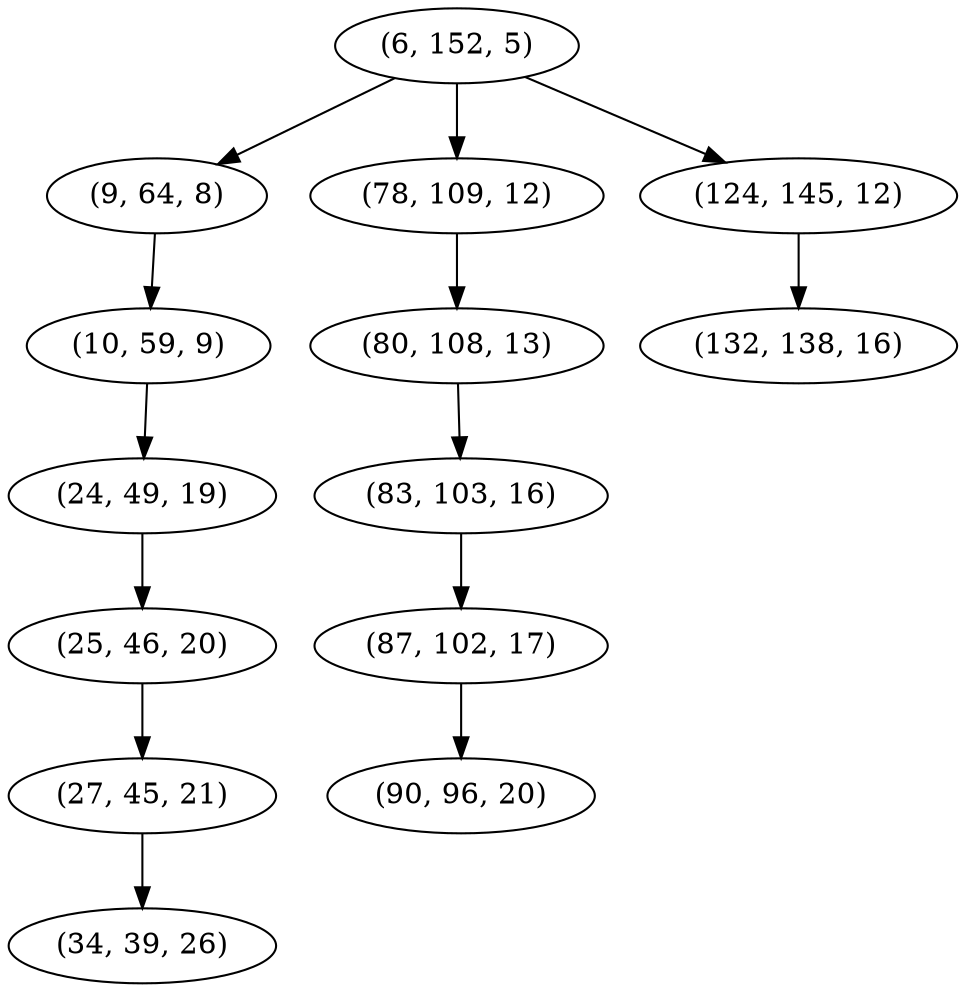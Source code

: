digraph tree {
    "(6, 152, 5)";
    "(9, 64, 8)";
    "(10, 59, 9)";
    "(24, 49, 19)";
    "(25, 46, 20)";
    "(27, 45, 21)";
    "(34, 39, 26)";
    "(78, 109, 12)";
    "(80, 108, 13)";
    "(83, 103, 16)";
    "(87, 102, 17)";
    "(90, 96, 20)";
    "(124, 145, 12)";
    "(132, 138, 16)";
    "(6, 152, 5)" -> "(9, 64, 8)";
    "(6, 152, 5)" -> "(78, 109, 12)";
    "(6, 152, 5)" -> "(124, 145, 12)";
    "(9, 64, 8)" -> "(10, 59, 9)";
    "(10, 59, 9)" -> "(24, 49, 19)";
    "(24, 49, 19)" -> "(25, 46, 20)";
    "(25, 46, 20)" -> "(27, 45, 21)";
    "(27, 45, 21)" -> "(34, 39, 26)";
    "(78, 109, 12)" -> "(80, 108, 13)";
    "(80, 108, 13)" -> "(83, 103, 16)";
    "(83, 103, 16)" -> "(87, 102, 17)";
    "(87, 102, 17)" -> "(90, 96, 20)";
    "(124, 145, 12)" -> "(132, 138, 16)";
}
